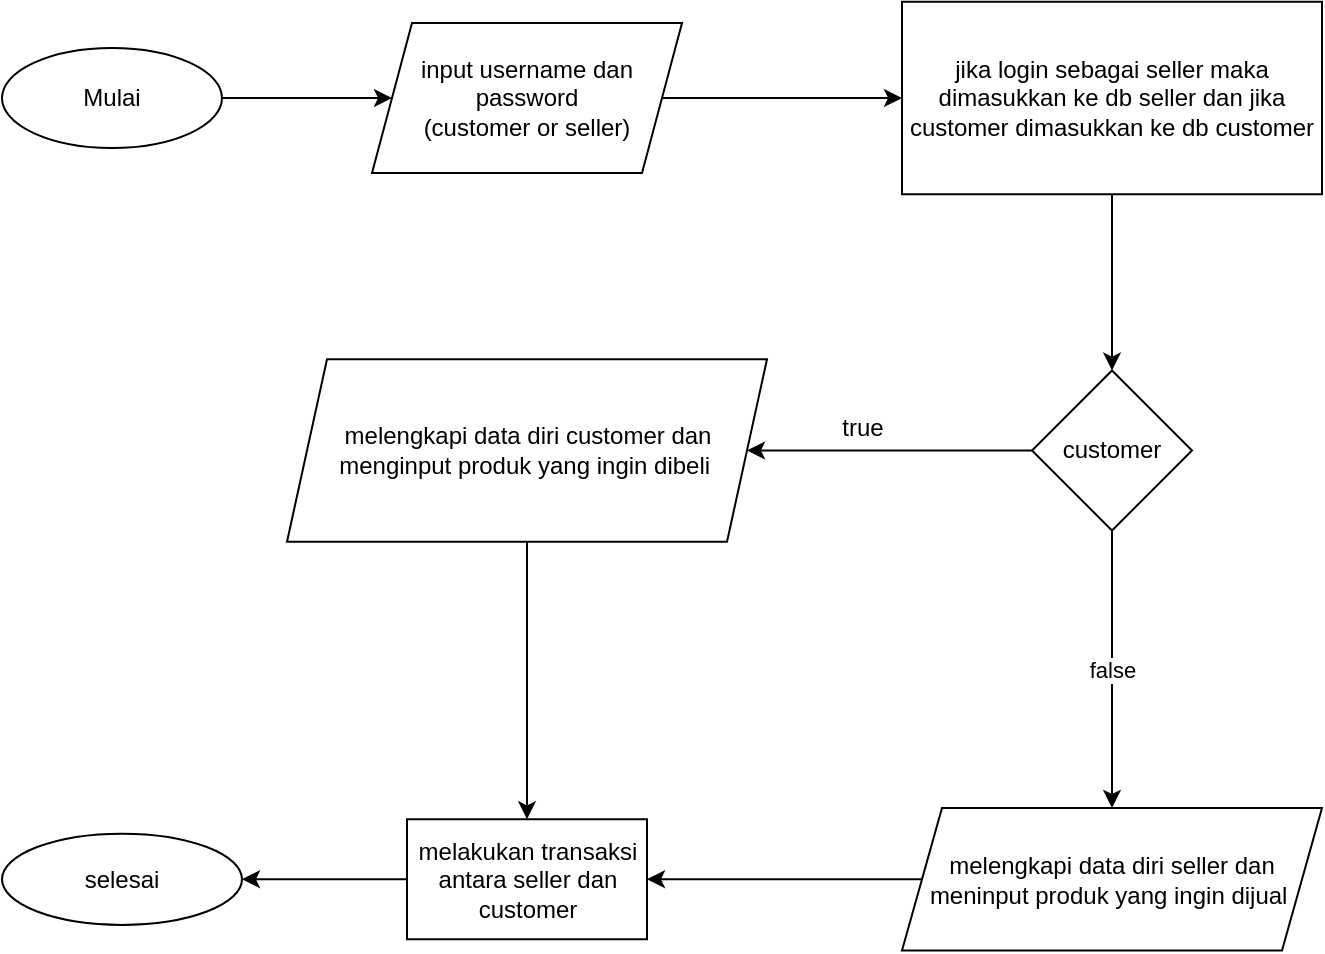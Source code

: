<mxfile version="20.2.3" type="device"><diagram id="oJyGEyotc5RFtxbLggE8" name="Page-1"><mxGraphModel dx="996" dy="634" grid="1" gridSize="10" guides="1" tooltips="1" connect="1" arrows="1" fold="1" page="1" pageScale="1" pageWidth="850" pageHeight="1100" math="0" shadow="0"><root><mxCell id="0"/><mxCell id="1" parent="0"/><mxCell id="WUJxsGilQ4BBZGXHO6Kz-3" value="" style="edgeStyle=orthogonalEdgeStyle;rounded=0;orthogonalLoop=1;jettySize=auto;html=1;" parent="1" source="WUJxsGilQ4BBZGXHO6Kz-1" target="WUJxsGilQ4BBZGXHO6Kz-2" edge="1"><mxGeometry relative="1" as="geometry"/></mxCell><mxCell id="WUJxsGilQ4BBZGXHO6Kz-1" value="Mulai" style="ellipse;whiteSpace=wrap;html=1;" parent="1" vertex="1"><mxGeometry x="20" y="140" width="110" height="50" as="geometry"/></mxCell><mxCell id="5SuNVml1Vt-H_DtKQHdU-2" value="" style="edgeStyle=orthogonalEdgeStyle;rounded=0;orthogonalLoop=1;jettySize=auto;html=1;" edge="1" parent="1" source="WUJxsGilQ4BBZGXHO6Kz-2" target="5SuNVml1Vt-H_DtKQHdU-1"><mxGeometry relative="1" as="geometry"/></mxCell><mxCell id="WUJxsGilQ4BBZGXHO6Kz-2" value="input username dan password&lt;br&gt;(customer or seller)" style="shape=parallelogram;perimeter=parallelogramPerimeter;whiteSpace=wrap;html=1;fixedSize=1;" parent="1" vertex="1"><mxGeometry x="205" y="127.5" width="155" height="75" as="geometry"/></mxCell><mxCell id="5SuNVml1Vt-H_DtKQHdU-4" value="" style="edgeStyle=orthogonalEdgeStyle;rounded=0;orthogonalLoop=1;jettySize=auto;html=1;" edge="1" parent="1" source="5SuNVml1Vt-H_DtKQHdU-1" target="5SuNVml1Vt-H_DtKQHdU-3"><mxGeometry relative="1" as="geometry"/></mxCell><mxCell id="5SuNVml1Vt-H_DtKQHdU-1" value="jika login sebagai seller maka dimasukkan ke db seller dan jika customer dimasukkan ke db customer" style="whiteSpace=wrap;html=1;" vertex="1" parent="1"><mxGeometry x="470" y="116.88" width="210" height="96.25" as="geometry"/></mxCell><mxCell id="5SuNVml1Vt-H_DtKQHdU-6" value="" style="edgeStyle=orthogonalEdgeStyle;rounded=0;orthogonalLoop=1;jettySize=auto;html=1;" edge="1" parent="1" source="5SuNVml1Vt-H_DtKQHdU-3" target="5SuNVml1Vt-H_DtKQHdU-5"><mxGeometry relative="1" as="geometry"/></mxCell><mxCell id="5SuNVml1Vt-H_DtKQHdU-9" value="false" style="edgeStyle=orthogonalEdgeStyle;rounded=0;orthogonalLoop=1;jettySize=auto;html=1;" edge="1" parent="1" source="5SuNVml1Vt-H_DtKQHdU-3" target="5SuNVml1Vt-H_DtKQHdU-8"><mxGeometry relative="1" as="geometry"/></mxCell><mxCell id="5SuNVml1Vt-H_DtKQHdU-3" value="customer" style="rhombus;whiteSpace=wrap;html=1;" vertex="1" parent="1"><mxGeometry x="535" y="301.255" width="80" height="80" as="geometry"/></mxCell><mxCell id="5SuNVml1Vt-H_DtKQHdU-12" style="edgeStyle=orthogonalEdgeStyle;rounded=0;orthogonalLoop=1;jettySize=auto;html=1;" edge="1" parent="1" source="5SuNVml1Vt-H_DtKQHdU-5" target="5SuNVml1Vt-H_DtKQHdU-10"><mxGeometry relative="1" as="geometry"/></mxCell><mxCell id="5SuNVml1Vt-H_DtKQHdU-5" value="melengkapi data diri customer dan menginput produk yang ingin dibeli&amp;nbsp;" style="shape=parallelogram;perimeter=parallelogramPerimeter;whiteSpace=wrap;html=1;fixedSize=1;" vertex="1" parent="1"><mxGeometry x="162.5" y="295.63" width="240" height="91.26" as="geometry"/></mxCell><mxCell id="5SuNVml1Vt-H_DtKQHdU-7" value="true" style="text;html=1;align=center;verticalAlign=middle;resizable=0;points=[];autosize=1;strokeColor=none;fillColor=none;" vertex="1" parent="1"><mxGeometry x="430" y="315" width="40" height="30" as="geometry"/></mxCell><mxCell id="5SuNVml1Vt-H_DtKQHdU-11" value="" style="edgeStyle=orthogonalEdgeStyle;rounded=0;orthogonalLoop=1;jettySize=auto;html=1;" edge="1" parent="1" source="5SuNVml1Vt-H_DtKQHdU-8" target="5SuNVml1Vt-H_DtKQHdU-10"><mxGeometry relative="1" as="geometry"/></mxCell><mxCell id="5SuNVml1Vt-H_DtKQHdU-8" value="melengkapi data diri seller dan meninput produk yang ingin dijual&amp;nbsp;" style="shape=parallelogram;perimeter=parallelogramPerimeter;whiteSpace=wrap;html=1;fixedSize=1;" vertex="1" parent="1"><mxGeometry x="470" y="520" width="210" height="71.26" as="geometry"/></mxCell><mxCell id="5SuNVml1Vt-H_DtKQHdU-15" style="edgeStyle=orthogonalEdgeStyle;rounded=0;orthogonalLoop=1;jettySize=auto;html=1;" edge="1" parent="1" source="5SuNVml1Vt-H_DtKQHdU-10" target="5SuNVml1Vt-H_DtKQHdU-14"><mxGeometry relative="1" as="geometry"/></mxCell><mxCell id="5SuNVml1Vt-H_DtKQHdU-10" value="melakukan transaksi antara seller dan customer" style="whiteSpace=wrap;html=1;" vertex="1" parent="1"><mxGeometry x="222.5" y="525.63" width="120" height="60" as="geometry"/></mxCell><mxCell id="5SuNVml1Vt-H_DtKQHdU-14" value="selesai" style="ellipse;whiteSpace=wrap;html=1;" vertex="1" parent="1"><mxGeometry x="20" y="532.82" width="120" height="45.63" as="geometry"/></mxCell></root></mxGraphModel></diagram></mxfile>